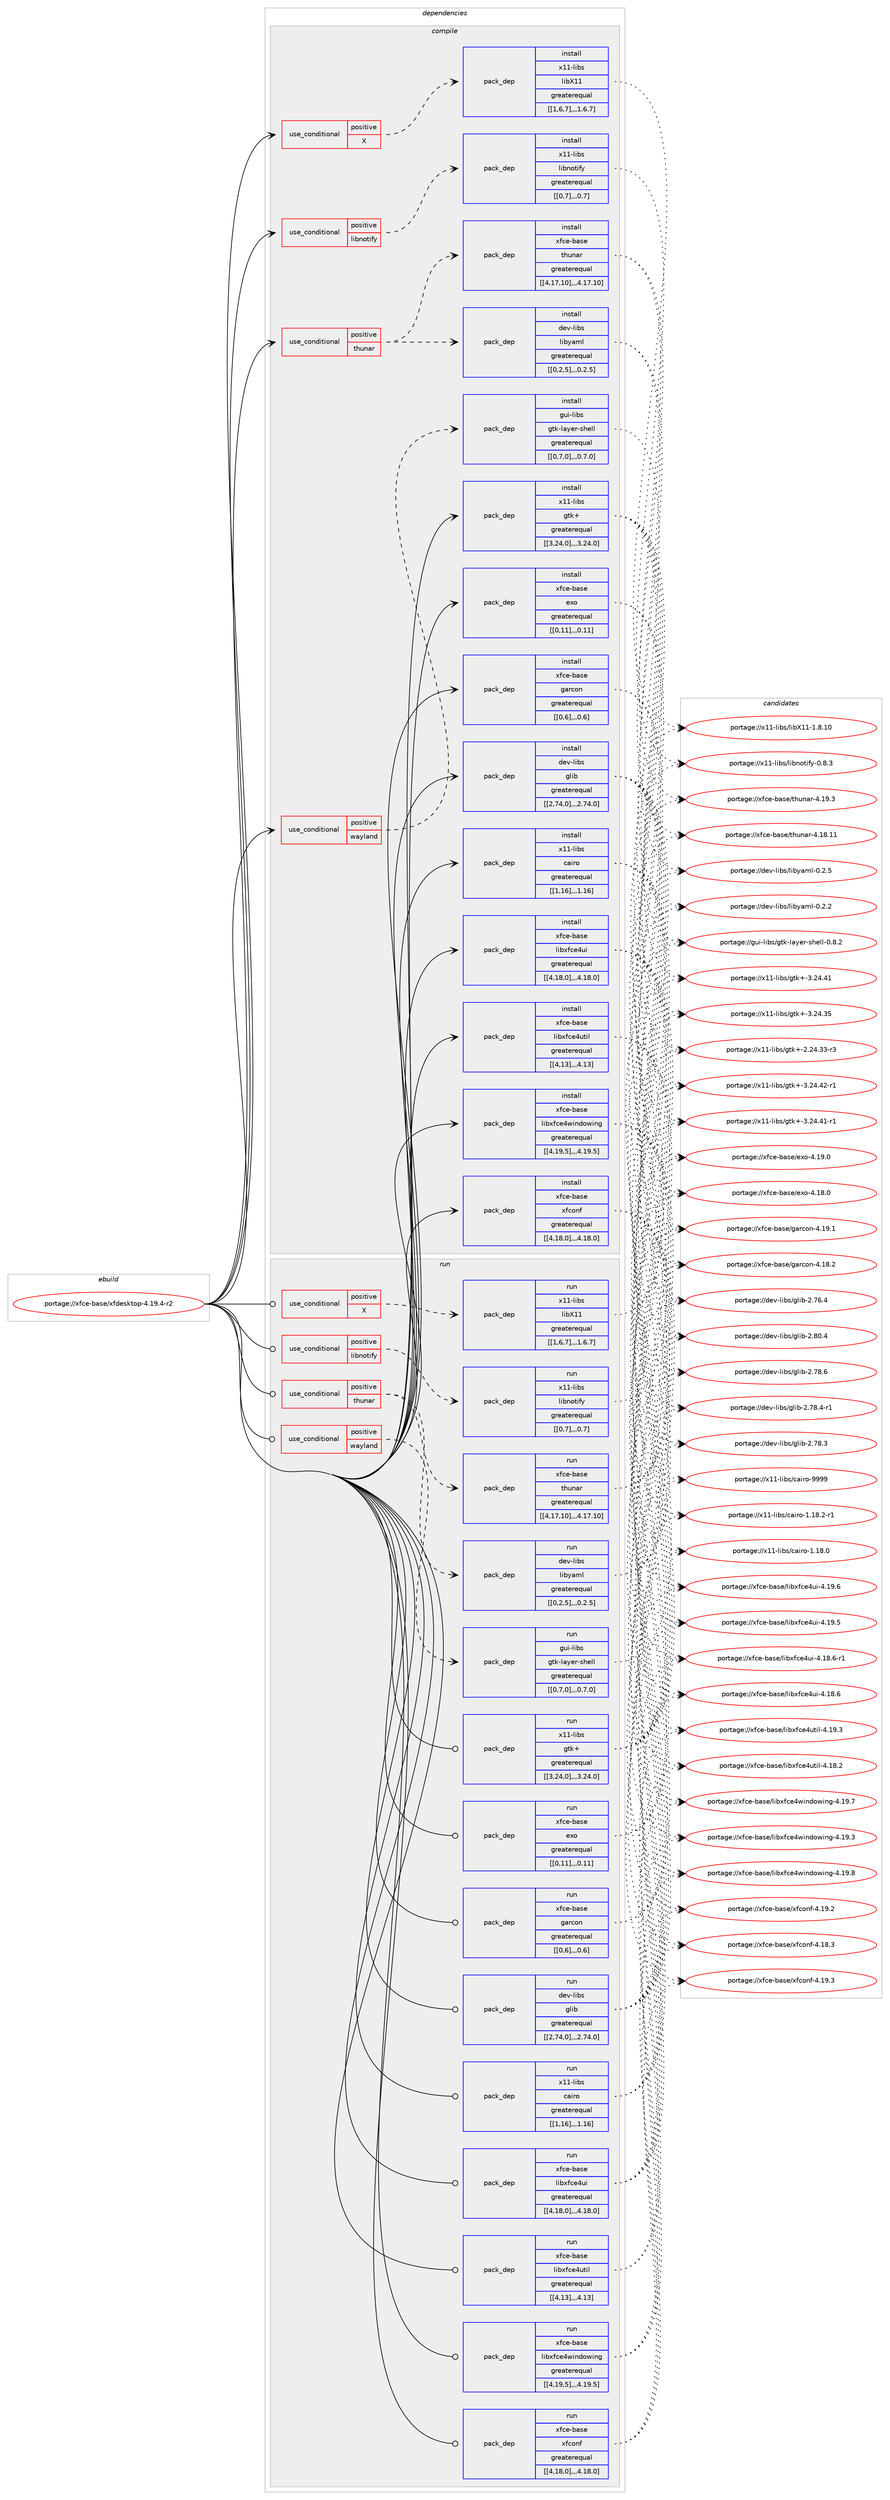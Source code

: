 digraph prolog {

# *************
# Graph options
# *************

newrank=true;
concentrate=true;
compound=true;
graph [rankdir=LR,fontname=Helvetica,fontsize=10,ranksep=1.5];#, ranksep=2.5, nodesep=0.2];
edge  [arrowhead=vee];
node  [fontname=Helvetica,fontsize=10];

# **********
# The ebuild
# **********

subgraph cluster_leftcol {
color=gray;
label=<<i>ebuild</i>>;
id [label="portage://xfce-base/xfdesktop-4.19.4-r2", color=red, width=4, href="../xfce-base/xfdesktop-4.19.4-r2.svg"];
}

# ****************
# The dependencies
# ****************

subgraph cluster_midcol {
color=gray;
label=<<i>dependencies</i>>;
subgraph cluster_compile {
fillcolor="#eeeeee";
style=filled;
label=<<i>compile</i>>;
subgraph cond131381 {
dependency496211 [label=<<TABLE BORDER="0" CELLBORDER="1" CELLSPACING="0" CELLPADDING="4"><TR><TD ROWSPAN="3" CELLPADDING="10">use_conditional</TD></TR><TR><TD>positive</TD></TR><TR><TD>X</TD></TR></TABLE>>, shape=none, color=red];
subgraph pack361113 {
dependency496213 [label=<<TABLE BORDER="0" CELLBORDER="1" CELLSPACING="0" CELLPADDING="4" WIDTH="220"><TR><TD ROWSPAN="6" CELLPADDING="30">pack_dep</TD></TR><TR><TD WIDTH="110">install</TD></TR><TR><TD>x11-libs</TD></TR><TR><TD>libX11</TD></TR><TR><TD>greaterequal</TD></TR><TR><TD>[[1,6,7],,,1.6.7]</TD></TR></TABLE>>, shape=none, color=blue];
}
dependency496211:e -> dependency496213:w [weight=20,style="dashed",arrowhead="vee"];
}
id:e -> dependency496211:w [weight=20,style="solid",arrowhead="vee"];
subgraph cond131383 {
dependency496217 [label=<<TABLE BORDER="0" CELLBORDER="1" CELLSPACING="0" CELLPADDING="4"><TR><TD ROWSPAN="3" CELLPADDING="10">use_conditional</TD></TR><TR><TD>positive</TD></TR><TR><TD>libnotify</TD></TR></TABLE>>, shape=none, color=red];
subgraph pack361123 {
dependency496219 [label=<<TABLE BORDER="0" CELLBORDER="1" CELLSPACING="0" CELLPADDING="4" WIDTH="220"><TR><TD ROWSPAN="6" CELLPADDING="30">pack_dep</TD></TR><TR><TD WIDTH="110">install</TD></TR><TR><TD>x11-libs</TD></TR><TR><TD>libnotify</TD></TR><TR><TD>greaterequal</TD></TR><TR><TD>[[0,7],,,0.7]</TD></TR></TABLE>>, shape=none, color=blue];
}
dependency496217:e -> dependency496219:w [weight=20,style="dashed",arrowhead="vee"];
}
id:e -> dependency496217:w [weight=20,style="solid",arrowhead="vee"];
subgraph cond131384 {
dependency496238 [label=<<TABLE BORDER="0" CELLBORDER="1" CELLSPACING="0" CELLPADDING="4"><TR><TD ROWSPAN="3" CELLPADDING="10">use_conditional</TD></TR><TR><TD>positive</TD></TR><TR><TD>thunar</TD></TR></TABLE>>, shape=none, color=red];
subgraph pack361150 {
dependency496273 [label=<<TABLE BORDER="0" CELLBORDER="1" CELLSPACING="0" CELLPADDING="4" WIDTH="220"><TR><TD ROWSPAN="6" CELLPADDING="30">pack_dep</TD></TR><TR><TD WIDTH="110">install</TD></TR><TR><TD>dev-libs</TD></TR><TR><TD>libyaml</TD></TR><TR><TD>greaterequal</TD></TR><TR><TD>[[0,2,5],,,0.2.5]</TD></TR></TABLE>>, shape=none, color=blue];
}
dependency496238:e -> dependency496273:w [weight=20,style="dashed",arrowhead="vee"];
subgraph pack361167 {
dependency496295 [label=<<TABLE BORDER="0" CELLBORDER="1" CELLSPACING="0" CELLPADDING="4" WIDTH="220"><TR><TD ROWSPAN="6" CELLPADDING="30">pack_dep</TD></TR><TR><TD WIDTH="110">install</TD></TR><TR><TD>xfce-base</TD></TR><TR><TD>thunar</TD></TR><TR><TD>greaterequal</TD></TR><TR><TD>[[4,17,10],,,4.17.10]</TD></TR></TABLE>>, shape=none, color=blue];
}
dependency496238:e -> dependency496295:w [weight=20,style="dashed",arrowhead="vee"];
}
id:e -> dependency496238:w [weight=20,style="solid",arrowhead="vee"];
subgraph cond131407 {
dependency496318 [label=<<TABLE BORDER="0" CELLBORDER="1" CELLSPACING="0" CELLPADDING="4"><TR><TD ROWSPAN="3" CELLPADDING="10">use_conditional</TD></TR><TR><TD>positive</TD></TR><TR><TD>wayland</TD></TR></TABLE>>, shape=none, color=red];
subgraph pack361194 {
dependency496409 [label=<<TABLE BORDER="0" CELLBORDER="1" CELLSPACING="0" CELLPADDING="4" WIDTH="220"><TR><TD ROWSPAN="6" CELLPADDING="30">pack_dep</TD></TR><TR><TD WIDTH="110">install</TD></TR><TR><TD>gui-libs</TD></TR><TR><TD>gtk-layer-shell</TD></TR><TR><TD>greaterequal</TD></TR><TR><TD>[[0,7,0],,,0.7.0]</TD></TR></TABLE>>, shape=none, color=blue];
}
dependency496318:e -> dependency496409:w [weight=20,style="dashed",arrowhead="vee"];
}
id:e -> dependency496318:w [weight=20,style="solid",arrowhead="vee"];
subgraph pack361271 {
dependency496431 [label=<<TABLE BORDER="0" CELLBORDER="1" CELLSPACING="0" CELLPADDING="4" WIDTH="220"><TR><TD ROWSPAN="6" CELLPADDING="30">pack_dep</TD></TR><TR><TD WIDTH="110">install</TD></TR><TR><TD>dev-libs</TD></TR><TR><TD>glib</TD></TR><TR><TD>greaterequal</TD></TR><TR><TD>[[2,74,0],,,2.74.0]</TD></TR></TABLE>>, shape=none, color=blue];
}
id:e -> dependency496431:w [weight=20,style="solid",arrowhead="vee"];
subgraph pack361288 {
dependency496502 [label=<<TABLE BORDER="0" CELLBORDER="1" CELLSPACING="0" CELLPADDING="4" WIDTH="220"><TR><TD ROWSPAN="6" CELLPADDING="30">pack_dep</TD></TR><TR><TD WIDTH="110">install</TD></TR><TR><TD>x11-libs</TD></TR><TR><TD>cairo</TD></TR><TR><TD>greaterequal</TD></TR><TR><TD>[[1,16],,,1.16]</TD></TR></TABLE>>, shape=none, color=blue];
}
id:e -> dependency496502:w [weight=20,style="solid",arrowhead="vee"];
subgraph pack361353 {
dependency496535 [label=<<TABLE BORDER="0" CELLBORDER="1" CELLSPACING="0" CELLPADDING="4" WIDTH="220"><TR><TD ROWSPAN="6" CELLPADDING="30">pack_dep</TD></TR><TR><TD WIDTH="110">install</TD></TR><TR><TD>x11-libs</TD></TR><TR><TD>gtk+</TD></TR><TR><TD>greaterequal</TD></TR><TR><TD>[[3,24,0],,,3.24.0]</TD></TR></TABLE>>, shape=none, color=blue];
}
id:e -> dependency496535:w [weight=20,style="solid",arrowhead="vee"];
subgraph pack361381 {
dependency496571 [label=<<TABLE BORDER="0" CELLBORDER="1" CELLSPACING="0" CELLPADDING="4" WIDTH="220"><TR><TD ROWSPAN="6" CELLPADDING="30">pack_dep</TD></TR><TR><TD WIDTH="110">install</TD></TR><TR><TD>xfce-base</TD></TR><TR><TD>exo</TD></TR><TR><TD>greaterequal</TD></TR><TR><TD>[[0,11],,,0.11]</TD></TR></TABLE>>, shape=none, color=blue];
}
id:e -> dependency496571:w [weight=20,style="solid",arrowhead="vee"];
subgraph pack361386 {
dependency496592 [label=<<TABLE BORDER="0" CELLBORDER="1" CELLSPACING="0" CELLPADDING="4" WIDTH="220"><TR><TD ROWSPAN="6" CELLPADDING="30">pack_dep</TD></TR><TR><TD WIDTH="110">install</TD></TR><TR><TD>xfce-base</TD></TR><TR><TD>garcon</TD></TR><TR><TD>greaterequal</TD></TR><TR><TD>[[0,6],,,0.6]</TD></TR></TABLE>>, shape=none, color=blue];
}
id:e -> dependency496592:w [weight=20,style="solid",arrowhead="vee"];
subgraph pack361426 {
dependency496629 [label=<<TABLE BORDER="0" CELLBORDER="1" CELLSPACING="0" CELLPADDING="4" WIDTH="220"><TR><TD ROWSPAN="6" CELLPADDING="30">pack_dep</TD></TR><TR><TD WIDTH="110">install</TD></TR><TR><TD>xfce-base</TD></TR><TR><TD>libxfce4ui</TD></TR><TR><TD>greaterequal</TD></TR><TR><TD>[[4,18,0],,,4.18.0]</TD></TR></TABLE>>, shape=none, color=blue];
}
id:e -> dependency496629:w [weight=20,style="solid",arrowhead="vee"];
subgraph pack361429 {
dependency496637 [label=<<TABLE BORDER="0" CELLBORDER="1" CELLSPACING="0" CELLPADDING="4" WIDTH="220"><TR><TD ROWSPAN="6" CELLPADDING="30">pack_dep</TD></TR><TR><TD WIDTH="110">install</TD></TR><TR><TD>xfce-base</TD></TR><TR><TD>libxfce4util</TD></TR><TR><TD>greaterequal</TD></TR><TR><TD>[[4,13],,,4.13]</TD></TR></TABLE>>, shape=none, color=blue];
}
id:e -> dependency496637:w [weight=20,style="solid",arrowhead="vee"];
subgraph pack361440 {
dependency496685 [label=<<TABLE BORDER="0" CELLBORDER="1" CELLSPACING="0" CELLPADDING="4" WIDTH="220"><TR><TD ROWSPAN="6" CELLPADDING="30">pack_dep</TD></TR><TR><TD WIDTH="110">install</TD></TR><TR><TD>xfce-base</TD></TR><TR><TD>libxfce4windowing</TD></TR><TR><TD>greaterequal</TD></TR><TR><TD>[[4,19,5],,,4.19.5]</TD></TR></TABLE>>, shape=none, color=blue];
}
id:e -> dependency496685:w [weight=20,style="solid",arrowhead="vee"];
subgraph pack361467 {
dependency496688 [label=<<TABLE BORDER="0" CELLBORDER="1" CELLSPACING="0" CELLPADDING="4" WIDTH="220"><TR><TD ROWSPAN="6" CELLPADDING="30">pack_dep</TD></TR><TR><TD WIDTH="110">install</TD></TR><TR><TD>xfce-base</TD></TR><TR><TD>xfconf</TD></TR><TR><TD>greaterequal</TD></TR><TR><TD>[[4,18,0],,,4.18.0]</TD></TR></TABLE>>, shape=none, color=blue];
}
id:e -> dependency496688:w [weight=20,style="solid",arrowhead="vee"];
}
subgraph cluster_compileandrun {
fillcolor="#eeeeee";
style=filled;
label=<<i>compile and run</i>>;
}
subgraph cluster_run {
fillcolor="#eeeeee";
style=filled;
label=<<i>run</i>>;
subgraph cond131513 {
dependency496744 [label=<<TABLE BORDER="0" CELLBORDER="1" CELLSPACING="0" CELLPADDING="4"><TR><TD ROWSPAN="3" CELLPADDING="10">use_conditional</TD></TR><TR><TD>positive</TD></TR><TR><TD>X</TD></TR></TABLE>>, shape=none, color=red];
subgraph pack361517 {
dependency496767 [label=<<TABLE BORDER="0" CELLBORDER="1" CELLSPACING="0" CELLPADDING="4" WIDTH="220"><TR><TD ROWSPAN="6" CELLPADDING="30">pack_dep</TD></TR><TR><TD WIDTH="110">run</TD></TR><TR><TD>x11-libs</TD></TR><TR><TD>libX11</TD></TR><TR><TD>greaterequal</TD></TR><TR><TD>[[1,6,7],,,1.6.7]</TD></TR></TABLE>>, shape=none, color=blue];
}
dependency496744:e -> dependency496767:w [weight=20,style="dashed",arrowhead="vee"];
}
id:e -> dependency496744:w [weight=20,style="solid",arrowhead="odot"];
subgraph cond131525 {
dependency496827 [label=<<TABLE BORDER="0" CELLBORDER="1" CELLSPACING="0" CELLPADDING="4"><TR><TD ROWSPAN="3" CELLPADDING="10">use_conditional</TD></TR><TR><TD>positive</TD></TR><TR><TD>libnotify</TD></TR></TABLE>>, shape=none, color=red];
subgraph pack361588 {
dependency496856 [label=<<TABLE BORDER="0" CELLBORDER="1" CELLSPACING="0" CELLPADDING="4" WIDTH="220"><TR><TD ROWSPAN="6" CELLPADDING="30">pack_dep</TD></TR><TR><TD WIDTH="110">run</TD></TR><TR><TD>x11-libs</TD></TR><TR><TD>libnotify</TD></TR><TR><TD>greaterequal</TD></TR><TR><TD>[[0,7],,,0.7]</TD></TR></TABLE>>, shape=none, color=blue];
}
dependency496827:e -> dependency496856:w [weight=20,style="dashed",arrowhead="vee"];
}
id:e -> dependency496827:w [weight=20,style="solid",arrowhead="odot"];
subgraph cond131540 {
dependency496891 [label=<<TABLE BORDER="0" CELLBORDER="1" CELLSPACING="0" CELLPADDING="4"><TR><TD ROWSPAN="3" CELLPADDING="10">use_conditional</TD></TR><TR><TD>positive</TD></TR><TR><TD>thunar</TD></TR></TABLE>>, shape=none, color=red];
subgraph pack361676 {
dependency496939 [label=<<TABLE BORDER="0" CELLBORDER="1" CELLSPACING="0" CELLPADDING="4" WIDTH="220"><TR><TD ROWSPAN="6" CELLPADDING="30">pack_dep</TD></TR><TR><TD WIDTH="110">run</TD></TR><TR><TD>dev-libs</TD></TR><TR><TD>libyaml</TD></TR><TR><TD>greaterequal</TD></TR><TR><TD>[[0,2,5],,,0.2.5]</TD></TR></TABLE>>, shape=none, color=blue];
}
dependency496891:e -> dependency496939:w [weight=20,style="dashed",arrowhead="vee"];
subgraph pack361722 {
dependency497027 [label=<<TABLE BORDER="0" CELLBORDER="1" CELLSPACING="0" CELLPADDING="4" WIDTH="220"><TR><TD ROWSPAN="6" CELLPADDING="30">pack_dep</TD></TR><TR><TD WIDTH="110">run</TD></TR><TR><TD>xfce-base</TD></TR><TR><TD>thunar</TD></TR><TR><TD>greaterequal</TD></TR><TR><TD>[[4,17,10],,,4.17.10]</TD></TR></TABLE>>, shape=none, color=blue];
}
dependency496891:e -> dependency497027:w [weight=20,style="dashed",arrowhead="vee"];
}
id:e -> dependency496891:w [weight=20,style="solid",arrowhead="odot"];
subgraph cond131562 {
dependency497045 [label=<<TABLE BORDER="0" CELLBORDER="1" CELLSPACING="0" CELLPADDING="4"><TR><TD ROWSPAN="3" CELLPADDING="10">use_conditional</TD></TR><TR><TD>positive</TD></TR><TR><TD>wayland</TD></TR></TABLE>>, shape=none, color=red];
subgraph pack361767 {
dependency497049 [label=<<TABLE BORDER="0" CELLBORDER="1" CELLSPACING="0" CELLPADDING="4" WIDTH="220"><TR><TD ROWSPAN="6" CELLPADDING="30">pack_dep</TD></TR><TR><TD WIDTH="110">run</TD></TR><TR><TD>gui-libs</TD></TR><TR><TD>gtk-layer-shell</TD></TR><TR><TD>greaterequal</TD></TR><TR><TD>[[0,7,0],,,0.7.0]</TD></TR></TABLE>>, shape=none, color=blue];
}
dependency497045:e -> dependency497049:w [weight=20,style="dashed",arrowhead="vee"];
}
id:e -> dependency497045:w [weight=20,style="solid",arrowhead="odot"];
subgraph pack361793 {
dependency497144 [label=<<TABLE BORDER="0" CELLBORDER="1" CELLSPACING="0" CELLPADDING="4" WIDTH="220"><TR><TD ROWSPAN="6" CELLPADDING="30">pack_dep</TD></TR><TR><TD WIDTH="110">run</TD></TR><TR><TD>dev-libs</TD></TR><TR><TD>glib</TD></TR><TR><TD>greaterequal</TD></TR><TR><TD>[[2,74,0],,,2.74.0]</TD></TR></TABLE>>, shape=none, color=blue];
}
id:e -> dependency497144:w [weight=20,style="solid",arrowhead="odot"];
subgraph pack361880 {
dependency497194 [label=<<TABLE BORDER="0" CELLBORDER="1" CELLSPACING="0" CELLPADDING="4" WIDTH="220"><TR><TD ROWSPAN="6" CELLPADDING="30">pack_dep</TD></TR><TR><TD WIDTH="110">run</TD></TR><TR><TD>x11-libs</TD></TR><TR><TD>cairo</TD></TR><TR><TD>greaterequal</TD></TR><TR><TD>[[1,16],,,1.16]</TD></TR></TABLE>>, shape=none, color=blue];
}
id:e -> dependency497194:w [weight=20,style="solid",arrowhead="odot"];
subgraph pack361884 {
dependency497213 [label=<<TABLE BORDER="0" CELLBORDER="1" CELLSPACING="0" CELLPADDING="4" WIDTH="220"><TR><TD ROWSPAN="6" CELLPADDING="30">pack_dep</TD></TR><TR><TD WIDTH="110">run</TD></TR><TR><TD>x11-libs</TD></TR><TR><TD>gtk+</TD></TR><TR><TD>greaterequal</TD></TR><TR><TD>[[3,24,0],,,3.24.0]</TD></TR></TABLE>>, shape=none, color=blue];
}
id:e -> dependency497213:w [weight=20,style="solid",arrowhead="odot"];
subgraph pack361899 {
dependency497215 [label=<<TABLE BORDER="0" CELLBORDER="1" CELLSPACING="0" CELLPADDING="4" WIDTH="220"><TR><TD ROWSPAN="6" CELLPADDING="30">pack_dep</TD></TR><TR><TD WIDTH="110">run</TD></TR><TR><TD>xfce-base</TD></TR><TR><TD>exo</TD></TR><TR><TD>greaterequal</TD></TR><TR><TD>[[0,11],,,0.11]</TD></TR></TABLE>>, shape=none, color=blue];
}
id:e -> dependency497215:w [weight=20,style="solid",arrowhead="odot"];
subgraph pack361915 {
dependency497249 [label=<<TABLE BORDER="0" CELLBORDER="1" CELLSPACING="0" CELLPADDING="4" WIDTH="220"><TR><TD ROWSPAN="6" CELLPADDING="30">pack_dep</TD></TR><TR><TD WIDTH="110">run</TD></TR><TR><TD>xfce-base</TD></TR><TR><TD>garcon</TD></TR><TR><TD>greaterequal</TD></TR><TR><TD>[[0,6],,,0.6]</TD></TR></TABLE>>, shape=none, color=blue];
}
id:e -> dependency497249:w [weight=20,style="solid",arrowhead="odot"];
subgraph pack361933 {
dependency497253 [label=<<TABLE BORDER="0" CELLBORDER="1" CELLSPACING="0" CELLPADDING="4" WIDTH="220"><TR><TD ROWSPAN="6" CELLPADDING="30">pack_dep</TD></TR><TR><TD WIDTH="110">run</TD></TR><TR><TD>xfce-base</TD></TR><TR><TD>libxfce4ui</TD></TR><TR><TD>greaterequal</TD></TR><TR><TD>[[4,18,0],,,4.18.0]</TD></TR></TABLE>>, shape=none, color=blue];
}
id:e -> dependency497253:w [weight=20,style="solid",arrowhead="odot"];
subgraph pack361937 {
dependency497367 [label=<<TABLE BORDER="0" CELLBORDER="1" CELLSPACING="0" CELLPADDING="4" WIDTH="220"><TR><TD ROWSPAN="6" CELLPADDING="30">pack_dep</TD></TR><TR><TD WIDTH="110">run</TD></TR><TR><TD>xfce-base</TD></TR><TR><TD>libxfce4util</TD></TR><TR><TD>greaterequal</TD></TR><TR><TD>[[4,13],,,4.13]</TD></TR></TABLE>>, shape=none, color=blue];
}
id:e -> dependency497367:w [weight=20,style="solid",arrowhead="odot"];
subgraph pack362023 {
dependency497385 [label=<<TABLE BORDER="0" CELLBORDER="1" CELLSPACING="0" CELLPADDING="4" WIDTH="220"><TR><TD ROWSPAN="6" CELLPADDING="30">pack_dep</TD></TR><TR><TD WIDTH="110">run</TD></TR><TR><TD>xfce-base</TD></TR><TR><TD>libxfce4windowing</TD></TR><TR><TD>greaterequal</TD></TR><TR><TD>[[4,19,5],,,4.19.5]</TD></TR></TABLE>>, shape=none, color=blue];
}
id:e -> dependency497385:w [weight=20,style="solid",arrowhead="odot"];
subgraph pack362041 {
dependency497389 [label=<<TABLE BORDER="0" CELLBORDER="1" CELLSPACING="0" CELLPADDING="4" WIDTH="220"><TR><TD ROWSPAN="6" CELLPADDING="30">pack_dep</TD></TR><TR><TD WIDTH="110">run</TD></TR><TR><TD>xfce-base</TD></TR><TR><TD>xfconf</TD></TR><TR><TD>greaterequal</TD></TR><TR><TD>[[4,18,0],,,4.18.0]</TD></TR></TABLE>>, shape=none, color=blue];
}
id:e -> dependency497389:w [weight=20,style="solid",arrowhead="odot"];
}
}

# **************
# The candidates
# **************

subgraph cluster_choices {
rank=same;
color=gray;
label=<<i>candidates</i>>;

subgraph choice361188 {
color=black;
nodesep=1;
choice12049494510810598115471081059888494945494656464948 [label="portage://x11-libs/libX11-1.8.10", color=red, width=4,href="../x11-libs/libX11-1.8.10.svg"];
dependency496213:e -> choice12049494510810598115471081059888494945494656464948:w [style=dotted,weight="100"];
}
subgraph choice361215 {
color=black;
nodesep=1;
choice120494945108105981154710810598110111116105102121454846564651 [label="portage://x11-libs/libnotify-0.8.3", color=red, width=4,href="../x11-libs/libnotify-0.8.3.svg"];
dependency496219:e -> choice120494945108105981154710810598110111116105102121454846564651:w [style=dotted,weight="100"];
}
subgraph choice361218 {
color=black;
nodesep=1;
choice1001011184510810598115471081059812197109108454846504653 [label="portage://dev-libs/libyaml-0.2.5", color=red, width=4,href="../dev-libs/libyaml-0.2.5.svg"];
choice1001011184510810598115471081059812197109108454846504650 [label="portage://dev-libs/libyaml-0.2.2", color=red, width=4,href="../dev-libs/libyaml-0.2.2.svg"];
dependency496273:e -> choice1001011184510810598115471081059812197109108454846504653:w [style=dotted,weight="100"];
dependency496273:e -> choice1001011184510810598115471081059812197109108454846504650:w [style=dotted,weight="100"];
}
subgraph choice361220 {
color=black;
nodesep=1;
choice12010299101459897115101471161041171109711445524649574651 [label="portage://xfce-base/thunar-4.19.3", color=red, width=4,href="../xfce-base/thunar-4.19.3.svg"];
choice1201029910145989711510147116104117110971144552464956464949 [label="portage://xfce-base/thunar-4.18.11", color=red, width=4,href="../xfce-base/thunar-4.18.11.svg"];
dependency496295:e -> choice12010299101459897115101471161041171109711445524649574651:w [style=dotted,weight="100"];
dependency496295:e -> choice1201029910145989711510147116104117110971144552464956464949:w [style=dotted,weight="100"];
}
subgraph choice361269 {
color=black;
nodesep=1;
choice103117105451081059811547103116107451089712110111445115104101108108454846564650 [label="portage://gui-libs/gtk-layer-shell-0.8.2", color=red, width=4,href="../gui-libs/gtk-layer-shell-0.8.2.svg"];
dependency496409:e -> choice103117105451081059811547103116107451089712110111445115104101108108454846564650:w [style=dotted,weight="100"];
}
subgraph choice361273 {
color=black;
nodesep=1;
choice1001011184510810598115471031081059845504656484652 [label="portage://dev-libs/glib-2.80.4", color=red, width=4,href="../dev-libs/glib-2.80.4.svg"];
choice1001011184510810598115471031081059845504655564654 [label="portage://dev-libs/glib-2.78.6", color=red, width=4,href="../dev-libs/glib-2.78.6.svg"];
choice10010111845108105981154710310810598455046555646524511449 [label="portage://dev-libs/glib-2.78.4-r1", color=red, width=4,href="../dev-libs/glib-2.78.4-r1.svg"];
choice1001011184510810598115471031081059845504655564651 [label="portage://dev-libs/glib-2.78.3", color=red, width=4,href="../dev-libs/glib-2.78.3.svg"];
choice1001011184510810598115471031081059845504655544652 [label="portage://dev-libs/glib-2.76.4", color=red, width=4,href="../dev-libs/glib-2.76.4.svg"];
dependency496431:e -> choice1001011184510810598115471031081059845504656484652:w [style=dotted,weight="100"];
dependency496431:e -> choice1001011184510810598115471031081059845504655564654:w [style=dotted,weight="100"];
dependency496431:e -> choice10010111845108105981154710310810598455046555646524511449:w [style=dotted,weight="100"];
dependency496431:e -> choice1001011184510810598115471031081059845504655564651:w [style=dotted,weight="100"];
dependency496431:e -> choice1001011184510810598115471031081059845504655544652:w [style=dotted,weight="100"];
}
subgraph choice361307 {
color=black;
nodesep=1;
choice120494945108105981154799971051141114557575757 [label="portage://x11-libs/cairo-9999", color=red, width=4,href="../x11-libs/cairo-9999.svg"];
choice12049494510810598115479997105114111454946495646504511449 [label="portage://x11-libs/cairo-1.18.2-r1", color=red, width=4,href="../x11-libs/cairo-1.18.2-r1.svg"];
choice1204949451081059811547999710511411145494649564648 [label="portage://x11-libs/cairo-1.18.0", color=red, width=4,href="../x11-libs/cairo-1.18.0.svg"];
dependency496502:e -> choice120494945108105981154799971051141114557575757:w [style=dotted,weight="100"];
dependency496502:e -> choice12049494510810598115479997105114111454946495646504511449:w [style=dotted,weight="100"];
dependency496502:e -> choice1204949451081059811547999710511411145494649564648:w [style=dotted,weight="100"];
}
subgraph choice361317 {
color=black;
nodesep=1;
choice12049494510810598115471031161074345514650524652504511449 [label="portage://x11-libs/gtk+-3.24.42-r1", color=red, width=4,href="../x11-libs/gtk+-3.24.42-r1.svg"];
choice12049494510810598115471031161074345514650524652494511449 [label="portage://x11-libs/gtk+-3.24.41-r1", color=red, width=4,href="../x11-libs/gtk+-3.24.41-r1.svg"];
choice1204949451081059811547103116107434551465052465249 [label="portage://x11-libs/gtk+-3.24.41", color=red, width=4,href="../x11-libs/gtk+-3.24.41.svg"];
choice1204949451081059811547103116107434551465052465153 [label="portage://x11-libs/gtk+-3.24.35", color=red, width=4,href="../x11-libs/gtk+-3.24.35.svg"];
choice12049494510810598115471031161074345504650524651514511451 [label="portage://x11-libs/gtk+-2.24.33-r3", color=red, width=4,href="../x11-libs/gtk+-2.24.33-r3.svg"];
dependency496535:e -> choice12049494510810598115471031161074345514650524652504511449:w [style=dotted,weight="100"];
dependency496535:e -> choice12049494510810598115471031161074345514650524652494511449:w [style=dotted,weight="100"];
dependency496535:e -> choice1204949451081059811547103116107434551465052465249:w [style=dotted,weight="100"];
dependency496535:e -> choice1204949451081059811547103116107434551465052465153:w [style=dotted,weight="100"];
dependency496535:e -> choice12049494510810598115471031161074345504650524651514511451:w [style=dotted,weight="100"];
}
subgraph choice361356 {
color=black;
nodesep=1;
choice120102991014598971151014710112011145524649574648 [label="portage://xfce-base/exo-4.19.0", color=red, width=4,href="../xfce-base/exo-4.19.0.svg"];
choice120102991014598971151014710112011145524649564648 [label="portage://xfce-base/exo-4.18.0", color=red, width=4,href="../xfce-base/exo-4.18.0.svg"];
dependency496571:e -> choice120102991014598971151014710112011145524649574648:w [style=dotted,weight="100"];
dependency496571:e -> choice120102991014598971151014710112011145524649564648:w [style=dotted,weight="100"];
}
subgraph choice361360 {
color=black;
nodesep=1;
choice1201029910145989711510147103971149911111045524649574649 [label="portage://xfce-base/garcon-4.19.1", color=red, width=4,href="../xfce-base/garcon-4.19.1.svg"];
choice1201029910145989711510147103971149911111045524649564650 [label="portage://xfce-base/garcon-4.18.2", color=red, width=4,href="../xfce-base/garcon-4.18.2.svg"];
dependency496592:e -> choice1201029910145989711510147103971149911111045524649574649:w [style=dotted,weight="100"];
dependency496592:e -> choice1201029910145989711510147103971149911111045524649564650:w [style=dotted,weight="100"];
}
subgraph choice361365 {
color=black;
nodesep=1;
choice120102991014598971151014710810598120102991015211710545524649574654 [label="portage://xfce-base/libxfce4ui-4.19.6", color=red, width=4,href="../xfce-base/libxfce4ui-4.19.6.svg"];
choice120102991014598971151014710810598120102991015211710545524649574653 [label="portage://xfce-base/libxfce4ui-4.19.5", color=red, width=4,href="../xfce-base/libxfce4ui-4.19.5.svg"];
choice1201029910145989711510147108105981201029910152117105455246495646544511449 [label="portage://xfce-base/libxfce4ui-4.18.6-r1", color=red, width=4,href="../xfce-base/libxfce4ui-4.18.6-r1.svg"];
choice120102991014598971151014710810598120102991015211710545524649564654 [label="portage://xfce-base/libxfce4ui-4.18.6", color=red, width=4,href="../xfce-base/libxfce4ui-4.18.6.svg"];
dependency496629:e -> choice120102991014598971151014710810598120102991015211710545524649574654:w [style=dotted,weight="100"];
dependency496629:e -> choice120102991014598971151014710810598120102991015211710545524649574653:w [style=dotted,weight="100"];
dependency496629:e -> choice1201029910145989711510147108105981201029910152117105455246495646544511449:w [style=dotted,weight="100"];
dependency496629:e -> choice120102991014598971151014710810598120102991015211710545524649564654:w [style=dotted,weight="100"];
}
subgraph choice361370 {
color=black;
nodesep=1;
choice120102991014598971151014710810598120102991015211711610510845524649574651 [label="portage://xfce-base/libxfce4util-4.19.3", color=red, width=4,href="../xfce-base/libxfce4util-4.19.3.svg"];
choice120102991014598971151014710810598120102991015211711610510845524649564650 [label="portage://xfce-base/libxfce4util-4.18.2", color=red, width=4,href="../xfce-base/libxfce4util-4.18.2.svg"];
dependency496637:e -> choice120102991014598971151014710810598120102991015211711610510845524649574651:w [style=dotted,weight="100"];
dependency496637:e -> choice120102991014598971151014710810598120102991015211711610510845524649564650:w [style=dotted,weight="100"];
}
subgraph choice361384 {
color=black;
nodesep=1;
choice120102991014598971151014710810598120102991015211910511010011111910511010345524649574656 [label="portage://xfce-base/libxfce4windowing-4.19.8", color=red, width=4,href="../xfce-base/libxfce4windowing-4.19.8.svg"];
choice120102991014598971151014710810598120102991015211910511010011111910511010345524649574655 [label="portage://xfce-base/libxfce4windowing-4.19.7", color=red, width=4,href="../xfce-base/libxfce4windowing-4.19.7.svg"];
choice120102991014598971151014710810598120102991015211910511010011111910511010345524649574651 [label="portage://xfce-base/libxfce4windowing-4.19.3", color=red, width=4,href="../xfce-base/libxfce4windowing-4.19.3.svg"];
dependency496685:e -> choice120102991014598971151014710810598120102991015211910511010011111910511010345524649574656:w [style=dotted,weight="100"];
dependency496685:e -> choice120102991014598971151014710810598120102991015211910511010011111910511010345524649574655:w [style=dotted,weight="100"];
dependency496685:e -> choice120102991014598971151014710810598120102991015211910511010011111910511010345524649574651:w [style=dotted,weight="100"];
}
subgraph choice361389 {
color=black;
nodesep=1;
choice12010299101459897115101471201029911111010245524649574651 [label="portage://xfce-base/xfconf-4.19.3", color=red, width=4,href="../xfce-base/xfconf-4.19.3.svg"];
choice12010299101459897115101471201029911111010245524649574650 [label="portage://xfce-base/xfconf-4.19.2", color=red, width=4,href="../xfce-base/xfconf-4.19.2.svg"];
choice12010299101459897115101471201029911111010245524649564651 [label="portage://xfce-base/xfconf-4.18.3", color=red, width=4,href="../xfce-base/xfconf-4.18.3.svg"];
dependency496688:e -> choice12010299101459897115101471201029911111010245524649574651:w [style=dotted,weight="100"];
dependency496688:e -> choice12010299101459897115101471201029911111010245524649574650:w [style=dotted,weight="100"];
dependency496688:e -> choice12010299101459897115101471201029911111010245524649564651:w [style=dotted,weight="100"];
}
subgraph choice361399 {
color=black;
nodesep=1;
choice12049494510810598115471081059888494945494656464948 [label="portage://x11-libs/libX11-1.8.10", color=red, width=4,href="../x11-libs/libX11-1.8.10.svg"];
dependency496767:e -> choice12049494510810598115471081059888494945494656464948:w [style=dotted,weight="100"];
}
subgraph choice361435 {
color=black;
nodesep=1;
choice120494945108105981154710810598110111116105102121454846564651 [label="portage://x11-libs/libnotify-0.8.3", color=red, width=4,href="../x11-libs/libnotify-0.8.3.svg"];
dependency496856:e -> choice120494945108105981154710810598110111116105102121454846564651:w [style=dotted,weight="100"];
}
subgraph choice361477 {
color=black;
nodesep=1;
choice1001011184510810598115471081059812197109108454846504653 [label="portage://dev-libs/libyaml-0.2.5", color=red, width=4,href="../dev-libs/libyaml-0.2.5.svg"];
choice1001011184510810598115471081059812197109108454846504650 [label="portage://dev-libs/libyaml-0.2.2", color=red, width=4,href="../dev-libs/libyaml-0.2.2.svg"];
dependency496939:e -> choice1001011184510810598115471081059812197109108454846504653:w [style=dotted,weight="100"];
dependency496939:e -> choice1001011184510810598115471081059812197109108454846504650:w [style=dotted,weight="100"];
}
subgraph choice361480 {
color=black;
nodesep=1;
choice12010299101459897115101471161041171109711445524649574651 [label="portage://xfce-base/thunar-4.19.3", color=red, width=4,href="../xfce-base/thunar-4.19.3.svg"];
choice1201029910145989711510147116104117110971144552464956464949 [label="portage://xfce-base/thunar-4.18.11", color=red, width=4,href="../xfce-base/thunar-4.18.11.svg"];
dependency497027:e -> choice12010299101459897115101471161041171109711445524649574651:w [style=dotted,weight="100"];
dependency497027:e -> choice1201029910145989711510147116104117110971144552464956464949:w [style=dotted,weight="100"];
}
subgraph choice361501 {
color=black;
nodesep=1;
choice103117105451081059811547103116107451089712110111445115104101108108454846564650 [label="portage://gui-libs/gtk-layer-shell-0.8.2", color=red, width=4,href="../gui-libs/gtk-layer-shell-0.8.2.svg"];
dependency497049:e -> choice103117105451081059811547103116107451089712110111445115104101108108454846564650:w [style=dotted,weight="100"];
}
subgraph choice361503 {
color=black;
nodesep=1;
choice1001011184510810598115471031081059845504656484652 [label="portage://dev-libs/glib-2.80.4", color=red, width=4,href="../dev-libs/glib-2.80.4.svg"];
choice1001011184510810598115471031081059845504655564654 [label="portage://dev-libs/glib-2.78.6", color=red, width=4,href="../dev-libs/glib-2.78.6.svg"];
choice10010111845108105981154710310810598455046555646524511449 [label="portage://dev-libs/glib-2.78.4-r1", color=red, width=4,href="../dev-libs/glib-2.78.4-r1.svg"];
choice1001011184510810598115471031081059845504655564651 [label="portage://dev-libs/glib-2.78.3", color=red, width=4,href="../dev-libs/glib-2.78.3.svg"];
choice1001011184510810598115471031081059845504655544652 [label="portage://dev-libs/glib-2.76.4", color=red, width=4,href="../dev-libs/glib-2.76.4.svg"];
dependency497144:e -> choice1001011184510810598115471031081059845504656484652:w [style=dotted,weight="100"];
dependency497144:e -> choice1001011184510810598115471031081059845504655564654:w [style=dotted,weight="100"];
dependency497144:e -> choice10010111845108105981154710310810598455046555646524511449:w [style=dotted,weight="100"];
dependency497144:e -> choice1001011184510810598115471031081059845504655564651:w [style=dotted,weight="100"];
dependency497144:e -> choice1001011184510810598115471031081059845504655544652:w [style=dotted,weight="100"];
}
subgraph choice361530 {
color=black;
nodesep=1;
choice120494945108105981154799971051141114557575757 [label="portage://x11-libs/cairo-9999", color=red, width=4,href="../x11-libs/cairo-9999.svg"];
choice12049494510810598115479997105114111454946495646504511449 [label="portage://x11-libs/cairo-1.18.2-r1", color=red, width=4,href="../x11-libs/cairo-1.18.2-r1.svg"];
choice1204949451081059811547999710511411145494649564648 [label="portage://x11-libs/cairo-1.18.0", color=red, width=4,href="../x11-libs/cairo-1.18.0.svg"];
dependency497194:e -> choice120494945108105981154799971051141114557575757:w [style=dotted,weight="100"];
dependency497194:e -> choice12049494510810598115479997105114111454946495646504511449:w [style=dotted,weight="100"];
dependency497194:e -> choice1204949451081059811547999710511411145494649564648:w [style=dotted,weight="100"];
}
subgraph choice361542 {
color=black;
nodesep=1;
choice12049494510810598115471031161074345514650524652504511449 [label="portage://x11-libs/gtk+-3.24.42-r1", color=red, width=4,href="../x11-libs/gtk+-3.24.42-r1.svg"];
choice12049494510810598115471031161074345514650524652494511449 [label="portage://x11-libs/gtk+-3.24.41-r1", color=red, width=4,href="../x11-libs/gtk+-3.24.41-r1.svg"];
choice1204949451081059811547103116107434551465052465249 [label="portage://x11-libs/gtk+-3.24.41", color=red, width=4,href="../x11-libs/gtk+-3.24.41.svg"];
choice1204949451081059811547103116107434551465052465153 [label="portage://x11-libs/gtk+-3.24.35", color=red, width=4,href="../x11-libs/gtk+-3.24.35.svg"];
choice12049494510810598115471031161074345504650524651514511451 [label="portage://x11-libs/gtk+-2.24.33-r3", color=red, width=4,href="../x11-libs/gtk+-2.24.33-r3.svg"];
dependency497213:e -> choice12049494510810598115471031161074345514650524652504511449:w [style=dotted,weight="100"];
dependency497213:e -> choice12049494510810598115471031161074345514650524652494511449:w [style=dotted,weight="100"];
dependency497213:e -> choice1204949451081059811547103116107434551465052465249:w [style=dotted,weight="100"];
dependency497213:e -> choice1204949451081059811547103116107434551465052465153:w [style=dotted,weight="100"];
dependency497213:e -> choice12049494510810598115471031161074345504650524651514511451:w [style=dotted,weight="100"];
}
subgraph choice361546 {
color=black;
nodesep=1;
choice120102991014598971151014710112011145524649574648 [label="portage://xfce-base/exo-4.19.0", color=red, width=4,href="../xfce-base/exo-4.19.0.svg"];
choice120102991014598971151014710112011145524649564648 [label="portage://xfce-base/exo-4.18.0", color=red, width=4,href="../xfce-base/exo-4.18.0.svg"];
dependency497215:e -> choice120102991014598971151014710112011145524649574648:w [style=dotted,weight="100"];
dependency497215:e -> choice120102991014598971151014710112011145524649564648:w [style=dotted,weight="100"];
}
subgraph choice361571 {
color=black;
nodesep=1;
choice1201029910145989711510147103971149911111045524649574649 [label="portage://xfce-base/garcon-4.19.1", color=red, width=4,href="../xfce-base/garcon-4.19.1.svg"];
choice1201029910145989711510147103971149911111045524649564650 [label="portage://xfce-base/garcon-4.18.2", color=red, width=4,href="../xfce-base/garcon-4.18.2.svg"];
dependency497249:e -> choice1201029910145989711510147103971149911111045524649574649:w [style=dotted,weight="100"];
dependency497249:e -> choice1201029910145989711510147103971149911111045524649564650:w [style=dotted,weight="100"];
}
subgraph choice361577 {
color=black;
nodesep=1;
choice120102991014598971151014710810598120102991015211710545524649574654 [label="portage://xfce-base/libxfce4ui-4.19.6", color=red, width=4,href="../xfce-base/libxfce4ui-4.19.6.svg"];
choice120102991014598971151014710810598120102991015211710545524649574653 [label="portage://xfce-base/libxfce4ui-4.19.5", color=red, width=4,href="../xfce-base/libxfce4ui-4.19.5.svg"];
choice1201029910145989711510147108105981201029910152117105455246495646544511449 [label="portage://xfce-base/libxfce4ui-4.18.6-r1", color=red, width=4,href="../xfce-base/libxfce4ui-4.18.6-r1.svg"];
choice120102991014598971151014710810598120102991015211710545524649564654 [label="portage://xfce-base/libxfce4ui-4.18.6", color=red, width=4,href="../xfce-base/libxfce4ui-4.18.6.svg"];
dependency497253:e -> choice120102991014598971151014710810598120102991015211710545524649574654:w [style=dotted,weight="100"];
dependency497253:e -> choice120102991014598971151014710810598120102991015211710545524649574653:w [style=dotted,weight="100"];
dependency497253:e -> choice1201029910145989711510147108105981201029910152117105455246495646544511449:w [style=dotted,weight="100"];
dependency497253:e -> choice120102991014598971151014710810598120102991015211710545524649564654:w [style=dotted,weight="100"];
}
subgraph choice361588 {
color=black;
nodesep=1;
choice120102991014598971151014710810598120102991015211711610510845524649574651 [label="portage://xfce-base/libxfce4util-4.19.3", color=red, width=4,href="../xfce-base/libxfce4util-4.19.3.svg"];
choice120102991014598971151014710810598120102991015211711610510845524649564650 [label="portage://xfce-base/libxfce4util-4.18.2", color=red, width=4,href="../xfce-base/libxfce4util-4.18.2.svg"];
dependency497367:e -> choice120102991014598971151014710810598120102991015211711610510845524649574651:w [style=dotted,weight="100"];
dependency497367:e -> choice120102991014598971151014710810598120102991015211711610510845524649564650:w [style=dotted,weight="100"];
}
subgraph choice361617 {
color=black;
nodesep=1;
choice120102991014598971151014710810598120102991015211910511010011111910511010345524649574656 [label="portage://xfce-base/libxfce4windowing-4.19.8", color=red, width=4,href="../xfce-base/libxfce4windowing-4.19.8.svg"];
choice120102991014598971151014710810598120102991015211910511010011111910511010345524649574655 [label="portage://xfce-base/libxfce4windowing-4.19.7", color=red, width=4,href="../xfce-base/libxfce4windowing-4.19.7.svg"];
choice120102991014598971151014710810598120102991015211910511010011111910511010345524649574651 [label="portage://xfce-base/libxfce4windowing-4.19.3", color=red, width=4,href="../xfce-base/libxfce4windowing-4.19.3.svg"];
dependency497385:e -> choice120102991014598971151014710810598120102991015211910511010011111910511010345524649574656:w [style=dotted,weight="100"];
dependency497385:e -> choice120102991014598971151014710810598120102991015211910511010011111910511010345524649574655:w [style=dotted,weight="100"];
dependency497385:e -> choice120102991014598971151014710810598120102991015211910511010011111910511010345524649574651:w [style=dotted,weight="100"];
}
subgraph choice361624 {
color=black;
nodesep=1;
choice12010299101459897115101471201029911111010245524649574651 [label="portage://xfce-base/xfconf-4.19.3", color=red, width=4,href="../xfce-base/xfconf-4.19.3.svg"];
choice12010299101459897115101471201029911111010245524649574650 [label="portage://xfce-base/xfconf-4.19.2", color=red, width=4,href="../xfce-base/xfconf-4.19.2.svg"];
choice12010299101459897115101471201029911111010245524649564651 [label="portage://xfce-base/xfconf-4.18.3", color=red, width=4,href="../xfce-base/xfconf-4.18.3.svg"];
dependency497389:e -> choice12010299101459897115101471201029911111010245524649574651:w [style=dotted,weight="100"];
dependency497389:e -> choice12010299101459897115101471201029911111010245524649574650:w [style=dotted,weight="100"];
dependency497389:e -> choice12010299101459897115101471201029911111010245524649564651:w [style=dotted,weight="100"];
}
}

}
